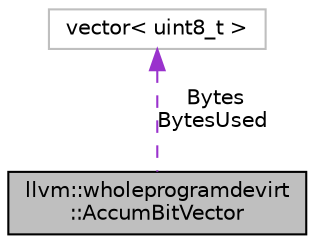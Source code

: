 digraph "llvm::wholeprogramdevirt::AccumBitVector"
{
 // LATEX_PDF_SIZE
  bgcolor="transparent";
  edge [fontname="Helvetica",fontsize="10",labelfontname="Helvetica",labelfontsize="10"];
  node [fontname="Helvetica",fontsize="10",shape=record];
  Node1 [label="llvm::wholeprogramdevirt\l::AccumBitVector",height=0.2,width=0.4,color="black", fillcolor="grey75", style="filled", fontcolor="black",tooltip=" "];
  Node2 -> Node1 [dir="back",color="darkorchid3",fontsize="10",style="dashed",label=" Bytes\nBytesUsed" ,fontname="Helvetica"];
  Node2 [label="vector\< uint8_t \>",height=0.2,width=0.4,color="grey75",tooltip=" "];
}
